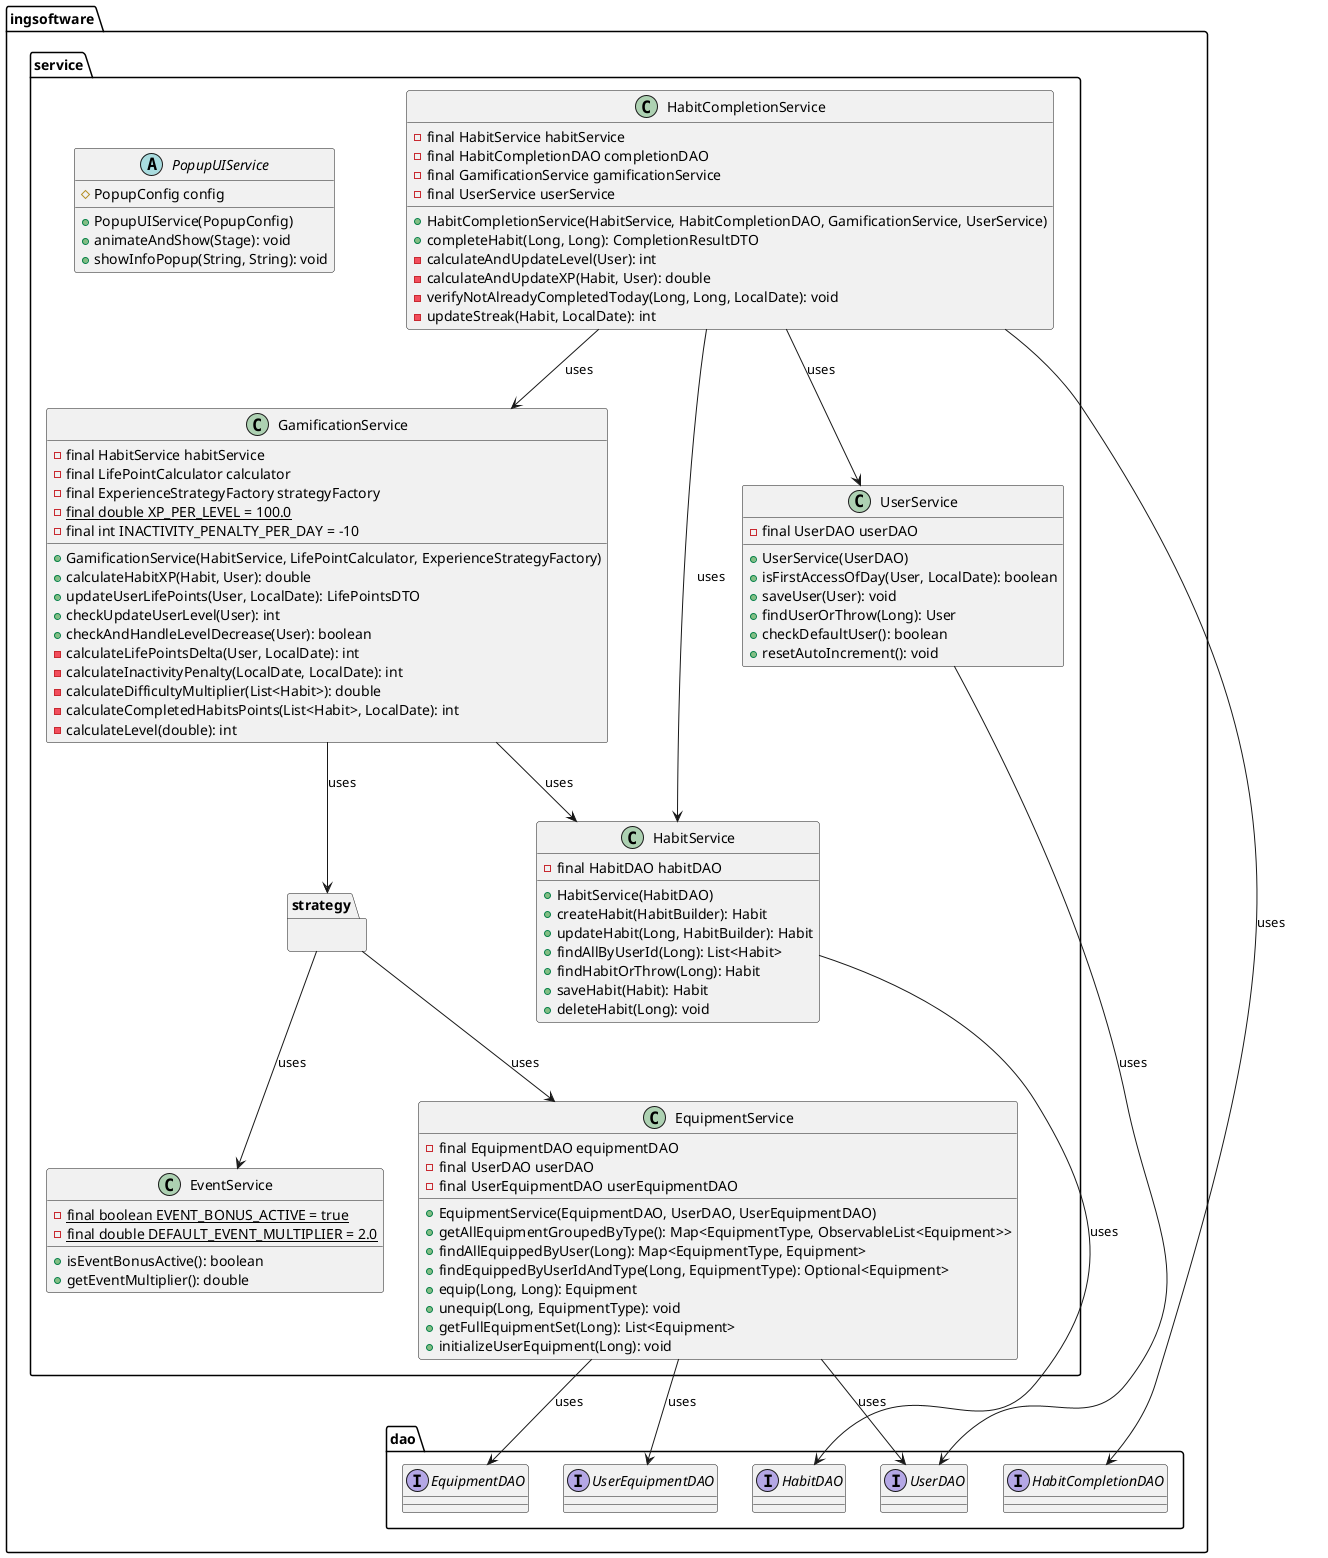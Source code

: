 @startuml

package "ingsoftware.service" {
    
    class UserService {
        - final UserDAO userDAO
        + UserService(UserDAO)
        + isFirstAccessOfDay(User, LocalDate): boolean
        + saveUser(User): void
        + findUserOrThrow(Long): User
        + checkDefaultUser(): boolean
        + resetAutoIncrement(): void
    }
    
    class HabitService {
        - final HabitDAO habitDAO
        + HabitService(HabitDAO)
        + createHabit(HabitBuilder): Habit
        + updateHabit(Long, HabitBuilder): Habit
        + findAllByUserId(Long): List<Habit>
        + findHabitOrThrow(Long): Habit
        + saveHabit(Habit): Habit
        + deleteHabit(Long): void
    }
    
    class EquipmentService {
        - final EquipmentDAO equipmentDAO
        - final UserDAO userDAO
        - final UserEquipmentDAO userEquipmentDAO
        + EquipmentService(EquipmentDAO, UserDAO, UserEquipmentDAO)
        + getAllEquipmentGroupedByType(): Map<EquipmentType, ObservableList<Equipment>>
        + findAllEquippedByUser(Long): Map<EquipmentType, Equipment>
        + findEquippedByUserIdAndType(Long, EquipmentType): Optional<Equipment>
        + equip(Long, Long): Equipment
        + unequip(Long, EquipmentType): void
        + getFullEquipmentSet(Long): List<Equipment>
        + initializeUserEquipment(Long): void
    }
    
    class GamificationService {
        - final HabitService habitService
        - final LifePointCalculator calculator
        - final ExperienceStrategyFactory strategyFactory
        - {static} final double XP_PER_LEVEL = 100.0
        - final int INACTIVITY_PENALTY_PER_DAY = -10
        + GamificationService(HabitService, LifePointCalculator, ExperienceStrategyFactory)
        + calculateHabitXP(Habit, User): double
        + updateUserLifePoints(User, LocalDate): LifePointsDTO
        + checkUpdateUserLevel(User): int
        + checkAndHandleLevelDecrease(User): boolean
        - calculateLifePointsDelta(User, LocalDate): int
        - calculateInactivityPenalty(LocalDate, LocalDate): int
        - calculateDifficultyMultiplier(List<Habit>): double
        - calculateCompletedHabitsPoints(List<Habit>, LocalDate): int
        - calculateLevel(double): int
    }
    
    class HabitCompletionService {
        - final HabitService habitService
        - final HabitCompletionDAO completionDAO
        - final GamificationService gamificationService
        - final UserService userService
        + HabitCompletionService(HabitService, HabitCompletionDAO, GamificationService, UserService)
        + completeHabit(Long, Long): CompletionResultDTO
        - calculateAndUpdateLevel(User): int
        - calculateAndUpdateXP(Habit, User): double
        - verifyNotAlreadyCompletedToday(Long, Long, LocalDate): void
        - updateStreak(Habit, LocalDate): int
    }
    
    class EventService {
        - {static} final boolean EVENT_BONUS_ACTIVE = true
        - {static} final double DEFAULT_EVENT_MULTIPLIER = 2.0
        + isEventBonusActive(): boolean
        + getEventMultiplier(): double
    }
    
    abstract class PopupUIService {
        # PopupConfig config
        + PopupUIService(PopupConfig)
        + animateAndShow(Stage): void
        + showInfoPopup(String, String): void
    }
}

package "ingsoftware.service.strategy" {

}

package "ingsoftware.dao" {
    interface UserDAO
    interface HabitDAO
    interface EquipmentDAO
    interface UserEquipmentDAO
    interface HabitCompletionDAO
}

' Service dependencies
UserService --> UserDAO : uses
HabitService --> HabitDAO : uses
EquipmentService --> EquipmentDAO : uses
EquipmentService --> UserDAO : uses
EquipmentService --> UserEquipmentDAO : uses
HabitCompletionService --> HabitCompletionDAO : uses

' Service to Service dependencies
GamificationService --> HabitService : uses
GamificationService --> "ingsoftware.service.strategy" : uses
HabitCompletionService --> HabitService : uses
HabitCompletionService --> GamificationService : uses
HabitCompletionService --> UserService : uses

' Strategy package dependencies
"ingsoftware.service.strategy" --> EquipmentService : uses
"ingsoftware.service.strategy" --> EventService : uses

@enduml